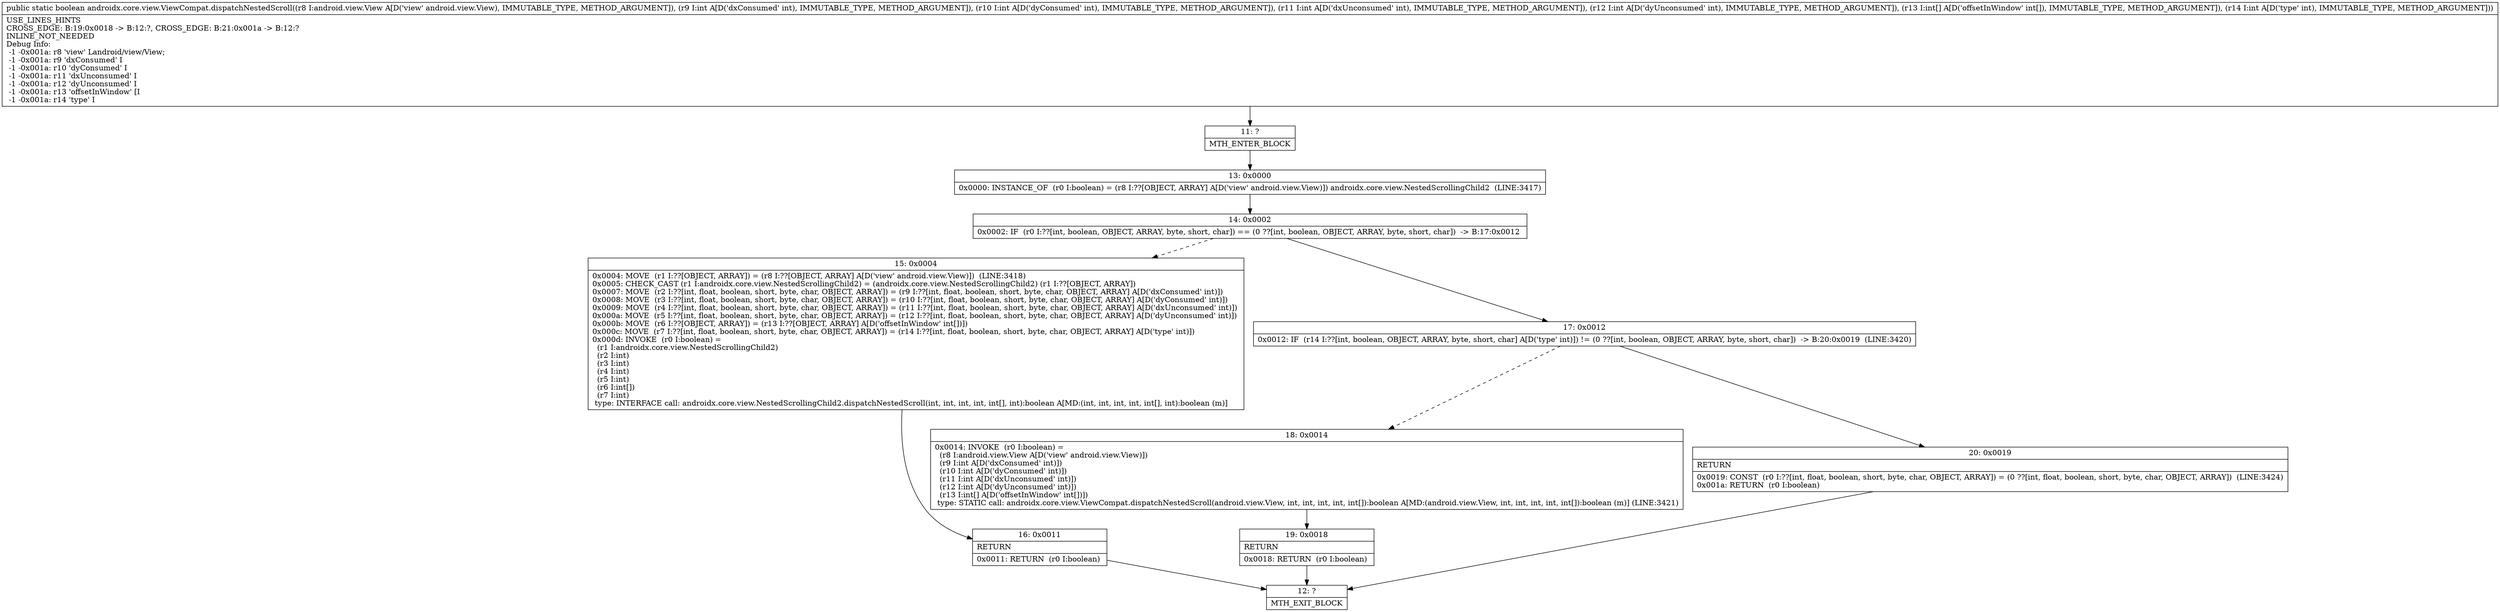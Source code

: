 digraph "CFG forandroidx.core.view.ViewCompat.dispatchNestedScroll(Landroid\/view\/View;IIII[II)Z" {
Node_11 [shape=record,label="{11\:\ ?|MTH_ENTER_BLOCK\l}"];
Node_13 [shape=record,label="{13\:\ 0x0000|0x0000: INSTANCE_OF  (r0 I:boolean) = (r8 I:??[OBJECT, ARRAY] A[D('view' android.view.View)]) androidx.core.view.NestedScrollingChild2  (LINE:3417)\l}"];
Node_14 [shape=record,label="{14\:\ 0x0002|0x0002: IF  (r0 I:??[int, boolean, OBJECT, ARRAY, byte, short, char]) == (0 ??[int, boolean, OBJECT, ARRAY, byte, short, char])  \-\> B:17:0x0012 \l}"];
Node_15 [shape=record,label="{15\:\ 0x0004|0x0004: MOVE  (r1 I:??[OBJECT, ARRAY]) = (r8 I:??[OBJECT, ARRAY] A[D('view' android.view.View)])  (LINE:3418)\l0x0005: CHECK_CAST (r1 I:androidx.core.view.NestedScrollingChild2) = (androidx.core.view.NestedScrollingChild2) (r1 I:??[OBJECT, ARRAY]) \l0x0007: MOVE  (r2 I:??[int, float, boolean, short, byte, char, OBJECT, ARRAY]) = (r9 I:??[int, float, boolean, short, byte, char, OBJECT, ARRAY] A[D('dxConsumed' int)]) \l0x0008: MOVE  (r3 I:??[int, float, boolean, short, byte, char, OBJECT, ARRAY]) = (r10 I:??[int, float, boolean, short, byte, char, OBJECT, ARRAY] A[D('dyConsumed' int)]) \l0x0009: MOVE  (r4 I:??[int, float, boolean, short, byte, char, OBJECT, ARRAY]) = (r11 I:??[int, float, boolean, short, byte, char, OBJECT, ARRAY] A[D('dxUnconsumed' int)]) \l0x000a: MOVE  (r5 I:??[int, float, boolean, short, byte, char, OBJECT, ARRAY]) = (r12 I:??[int, float, boolean, short, byte, char, OBJECT, ARRAY] A[D('dyUnconsumed' int)]) \l0x000b: MOVE  (r6 I:??[OBJECT, ARRAY]) = (r13 I:??[OBJECT, ARRAY] A[D('offsetInWindow' int[])]) \l0x000c: MOVE  (r7 I:??[int, float, boolean, short, byte, char, OBJECT, ARRAY]) = (r14 I:??[int, float, boolean, short, byte, char, OBJECT, ARRAY] A[D('type' int)]) \l0x000d: INVOKE  (r0 I:boolean) = \l  (r1 I:androidx.core.view.NestedScrollingChild2)\l  (r2 I:int)\l  (r3 I:int)\l  (r4 I:int)\l  (r5 I:int)\l  (r6 I:int[])\l  (r7 I:int)\l type: INTERFACE call: androidx.core.view.NestedScrollingChild2.dispatchNestedScroll(int, int, int, int, int[], int):boolean A[MD:(int, int, int, int, int[], int):boolean (m)]\l}"];
Node_16 [shape=record,label="{16\:\ 0x0011|RETURN\l|0x0011: RETURN  (r0 I:boolean) \l}"];
Node_12 [shape=record,label="{12\:\ ?|MTH_EXIT_BLOCK\l}"];
Node_17 [shape=record,label="{17\:\ 0x0012|0x0012: IF  (r14 I:??[int, boolean, OBJECT, ARRAY, byte, short, char] A[D('type' int)]) != (0 ??[int, boolean, OBJECT, ARRAY, byte, short, char])  \-\> B:20:0x0019  (LINE:3420)\l}"];
Node_18 [shape=record,label="{18\:\ 0x0014|0x0014: INVOKE  (r0 I:boolean) = \l  (r8 I:android.view.View A[D('view' android.view.View)])\l  (r9 I:int A[D('dxConsumed' int)])\l  (r10 I:int A[D('dyConsumed' int)])\l  (r11 I:int A[D('dxUnconsumed' int)])\l  (r12 I:int A[D('dyUnconsumed' int)])\l  (r13 I:int[] A[D('offsetInWindow' int[])])\l type: STATIC call: androidx.core.view.ViewCompat.dispatchNestedScroll(android.view.View, int, int, int, int, int[]):boolean A[MD:(android.view.View, int, int, int, int, int[]):boolean (m)] (LINE:3421)\l}"];
Node_19 [shape=record,label="{19\:\ 0x0018|RETURN\l|0x0018: RETURN  (r0 I:boolean) \l}"];
Node_20 [shape=record,label="{20\:\ 0x0019|RETURN\l|0x0019: CONST  (r0 I:??[int, float, boolean, short, byte, char, OBJECT, ARRAY]) = (0 ??[int, float, boolean, short, byte, char, OBJECT, ARRAY])  (LINE:3424)\l0x001a: RETURN  (r0 I:boolean) \l}"];
MethodNode[shape=record,label="{public static boolean androidx.core.view.ViewCompat.dispatchNestedScroll((r8 I:android.view.View A[D('view' android.view.View), IMMUTABLE_TYPE, METHOD_ARGUMENT]), (r9 I:int A[D('dxConsumed' int), IMMUTABLE_TYPE, METHOD_ARGUMENT]), (r10 I:int A[D('dyConsumed' int), IMMUTABLE_TYPE, METHOD_ARGUMENT]), (r11 I:int A[D('dxUnconsumed' int), IMMUTABLE_TYPE, METHOD_ARGUMENT]), (r12 I:int A[D('dyUnconsumed' int), IMMUTABLE_TYPE, METHOD_ARGUMENT]), (r13 I:int[] A[D('offsetInWindow' int[]), IMMUTABLE_TYPE, METHOD_ARGUMENT]), (r14 I:int A[D('type' int), IMMUTABLE_TYPE, METHOD_ARGUMENT]))  | USE_LINES_HINTS\lCROSS_EDGE: B:19:0x0018 \-\> B:12:?, CROSS_EDGE: B:21:0x001a \-\> B:12:?\lINLINE_NOT_NEEDED\lDebug Info:\l  \-1 \-0x001a: r8 'view' Landroid\/view\/View;\l  \-1 \-0x001a: r9 'dxConsumed' I\l  \-1 \-0x001a: r10 'dyConsumed' I\l  \-1 \-0x001a: r11 'dxUnconsumed' I\l  \-1 \-0x001a: r12 'dyUnconsumed' I\l  \-1 \-0x001a: r13 'offsetInWindow' [I\l  \-1 \-0x001a: r14 'type' I\l}"];
MethodNode -> Node_11;Node_11 -> Node_13;
Node_13 -> Node_14;
Node_14 -> Node_15[style=dashed];
Node_14 -> Node_17;
Node_15 -> Node_16;
Node_16 -> Node_12;
Node_17 -> Node_18[style=dashed];
Node_17 -> Node_20;
Node_18 -> Node_19;
Node_19 -> Node_12;
Node_20 -> Node_12;
}

